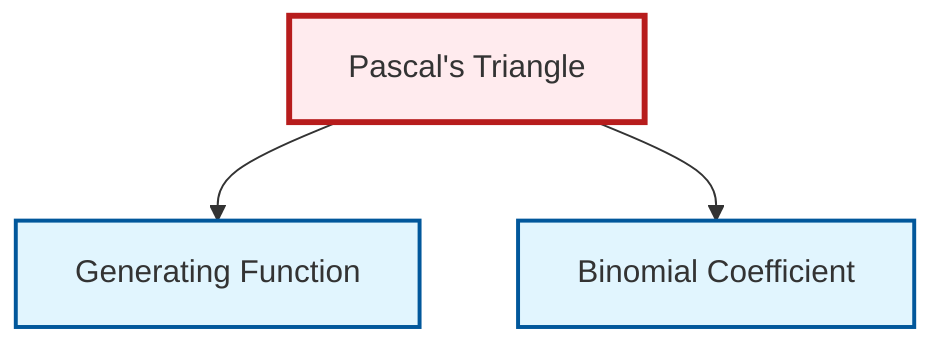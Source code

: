 graph TD
    classDef definition fill:#e1f5fe,stroke:#01579b,stroke-width:2px
    classDef theorem fill:#f3e5f5,stroke:#4a148c,stroke-width:2px
    classDef axiom fill:#fff3e0,stroke:#e65100,stroke-width:2px
    classDef example fill:#e8f5e9,stroke:#1b5e20,stroke-width:2px
    classDef current fill:#ffebee,stroke:#b71c1c,stroke-width:3px
    def-generating-function["Generating Function"]:::definition
    ex-pascals-triangle["Pascal's Triangle"]:::example
    def-binomial-coefficient["Binomial Coefficient"]:::definition
    ex-pascals-triangle --> def-generating-function
    ex-pascals-triangle --> def-binomial-coefficient
    class ex-pascals-triangle current